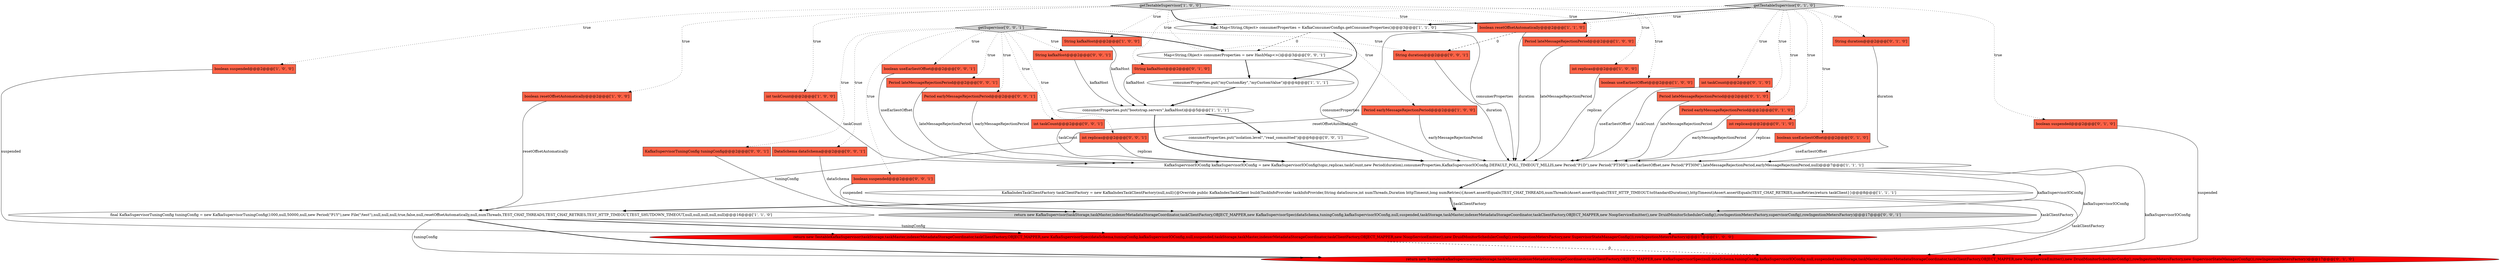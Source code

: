 digraph {
12 [style = filled, label = "Period lateMessageRejectionPeriod@@@2@@@['1', '0', '0']", fillcolor = tomato, shape = box image = "AAA0AAABBB1BBB"];
27 [style = filled, label = "int taskCount@@@2@@@['0', '0', '1']", fillcolor = tomato, shape = box image = "AAA0AAABBB3BBB"];
34 [style = filled, label = "Map<String,Object> consumerProperties = new HashMap<>()@@@3@@@['0', '0', '1']", fillcolor = white, shape = ellipse image = "AAA0AAABBB3BBB"];
7 [style = filled, label = "boolean resetOffsetAutomatically@@@2@@@['1', '0', '0']", fillcolor = tomato, shape = box image = "AAA0AAABBB1BBB"];
10 [style = filled, label = "consumerProperties.put(\"bootstrap.servers\",kafkaHost)@@@5@@@['1', '1', '1']", fillcolor = white, shape = ellipse image = "AAA0AAABBB1BBB"];
6 [style = filled, label = "final KafkaSupervisorTuningConfig tuningConfig = new KafkaSupervisorTuningConfig(1000,null,50000,null,new Period(\"P1Y\"),new File(\"/test\"),null,null,null,true,false,null,resetOffsetAutomatically,null,numThreads,TEST_CHAT_THREADS,TEST_CHAT_RETRIES,TEST_HTTP_TIMEOUT,TEST_SHUTDOWN_TIMEOUT,null,null,null,null,null)@@@16@@@['1', '1', '0']", fillcolor = white, shape = ellipse image = "AAA0AAABBB1BBB"];
17 [style = filled, label = "boolean suspended@@@2@@@['0', '1', '0']", fillcolor = tomato, shape = box image = "AAA0AAABBB2BBB"];
37 [style = filled, label = "int replicas@@@2@@@['0', '0', '1']", fillcolor = tomato, shape = box image = "AAA0AAABBB3BBB"];
19 [style = filled, label = "return new TestableKafkaSupervisor(taskStorage,taskMaster,indexerMetadataStorageCoordinator,taskClientFactory,OBJECT_MAPPER,new KafkaSupervisorSpec(null,dataSchema,tuningConfig,kafkaSupervisorIOConfig,null,suspended,taskStorage,taskMaster,indexerMetadataStorageCoordinator,taskClientFactory,OBJECT_MAPPER,new NoopServiceEmitter(),new DruidMonitorSchedulerConfig(),rowIngestionMetersFactory,new SupervisorStateManagerConfig()),rowIngestionMetersFactory)@@@17@@@['0', '1', '0']", fillcolor = red, shape = ellipse image = "AAA1AAABBB2BBB"];
29 [style = filled, label = "DataSchema dataSchema@@@2@@@['0', '0', '1']", fillcolor = tomato, shape = box image = "AAA0AAABBB3BBB"];
4 [style = filled, label = "getTestableSupervisor['1', '0', '0']", fillcolor = lightgray, shape = diamond image = "AAA0AAABBB1BBB"];
31 [style = filled, label = "boolean useEarliestOffset@@@2@@@['0', '0', '1']", fillcolor = tomato, shape = box image = "AAA0AAABBB3BBB"];
1 [style = filled, label = "String kafkaHost@@@2@@@['1', '0', '0']", fillcolor = tomato, shape = box image = "AAA0AAABBB1BBB"];
28 [style = filled, label = "Period lateMessageRejectionPeriod@@@2@@@['0', '0', '1']", fillcolor = tomato, shape = box image = "AAA0AAABBB3BBB"];
22 [style = filled, label = "String kafkaHost@@@2@@@['0', '1', '0']", fillcolor = tomato, shape = box image = "AAA0AAABBB2BBB"];
36 [style = filled, label = "getSupervisor['0', '0', '1']", fillcolor = lightgray, shape = diamond image = "AAA0AAABBB3BBB"];
26 [style = filled, label = "int taskCount@@@2@@@['0', '1', '0']", fillcolor = tomato, shape = box image = "AAA0AAABBB2BBB"];
33 [style = filled, label = "String kafkaHost@@@2@@@['0', '0', '1']", fillcolor = tomato, shape = box image = "AAA0AAABBB3BBB"];
9 [style = filled, label = "final Map<String,Object> consumerProperties = KafkaConsumerConfigs.getConsumerProperties()@@@3@@@['1', '1', '0']", fillcolor = white, shape = ellipse image = "AAA0AAABBB1BBB"];
32 [style = filled, label = "consumerProperties.put(\"isolation.level\",\"read_committed\")@@@6@@@['0', '0', '1']", fillcolor = white, shape = ellipse image = "AAA0AAABBB3BBB"];
3 [style = filled, label = "int replicas@@@2@@@['1', '0', '0']", fillcolor = tomato, shape = box image = "AAA0AAABBB1BBB"];
21 [style = filled, label = "Period lateMessageRejectionPeriod@@@2@@@['0', '1', '0']", fillcolor = tomato, shape = box image = "AAA0AAABBB2BBB"];
14 [style = filled, label = "KafkaSupervisorIOConfig kafkaSupervisorIOConfig = new KafkaSupervisorIOConfig(topic,replicas,taskCount,new Period(duration),consumerProperties,KafkaSupervisorIOConfig.DEFAULT_POLL_TIMEOUT_MILLIS,new Period(\"P1D\"),new Period(\"PT30S\"),useEarliestOffset,new Period(\"PT30M\"),lateMessageRejectionPeriod,earlyMessageRejectionPeriod,null)@@@7@@@['1', '1', '1']", fillcolor = white, shape = ellipse image = "AAA0AAABBB1BBB"];
25 [style = filled, label = "Period earlyMessageRejectionPeriod@@@2@@@['0', '1', '0']", fillcolor = tomato, shape = box image = "AAA0AAABBB2BBB"];
5 [style = filled, label = "boolean suspended@@@2@@@['1', '0', '0']", fillcolor = tomato, shape = box image = "AAA0AAABBB1BBB"];
0 [style = filled, label = "boolean useEarliestOffset@@@2@@@['1', '0', '0']", fillcolor = tomato, shape = box image = "AAA0AAABBB1BBB"];
24 [style = filled, label = "int replicas@@@2@@@['0', '1', '0']", fillcolor = tomato, shape = box image = "AAA0AAABBB2BBB"];
8 [style = filled, label = "consumerProperties.put(\"myCustomKey\",\"myCustomValue\")@@@4@@@['1', '1', '1']", fillcolor = white, shape = ellipse image = "AAA0AAABBB1BBB"];
38 [style = filled, label = "boolean suspended@@@2@@@['0', '0', '1']", fillcolor = tomato, shape = box image = "AAA0AAABBB3BBB"];
23 [style = filled, label = "getTestableSupervisor['0', '1', '0']", fillcolor = lightgray, shape = diamond image = "AAA0AAABBB2BBB"];
18 [style = filled, label = "boolean useEarliestOffset@@@2@@@['0', '1', '0']", fillcolor = tomato, shape = box image = "AAA0AAABBB2BBB"];
30 [style = filled, label = "KafkaSupervisorTuningConfig tuningConfig@@@2@@@['0', '0', '1']", fillcolor = tomato, shape = box image = "AAA0AAABBB3BBB"];
40 [style = filled, label = "String duration@@@2@@@['0', '0', '1']", fillcolor = tomato, shape = box image = "AAA0AAABBB3BBB"];
11 [style = filled, label = "return new TestableKafkaSupervisor(taskStorage,taskMaster,indexerMetadataStorageCoordinator,taskClientFactory,OBJECT_MAPPER,new KafkaSupervisorSpec(dataSchema,tuningConfig,kafkaSupervisorIOConfig,null,suspended,taskStorage,taskMaster,indexerMetadataStorageCoordinator,taskClientFactory,OBJECT_MAPPER,new NoopServiceEmitter(),new DruidMonitorSchedulerConfig(),rowIngestionMetersFactory,new SupervisorStateManagerConfig()),rowIngestionMetersFactory)@@@17@@@['1', '0', '0']", fillcolor = red, shape = ellipse image = "AAA1AAABBB1BBB"];
15 [style = filled, label = "int taskCount@@@2@@@['1', '0', '0']", fillcolor = tomato, shape = box image = "AAA0AAABBB1BBB"];
16 [style = filled, label = "boolean resetOffsetAutomatically@@@2@@@['1', '1', '0']", fillcolor = tomato, shape = box image = "AAA0AAABBB1BBB"];
35 [style = filled, label = "Period earlyMessageRejectionPeriod@@@2@@@['0', '0', '1']", fillcolor = tomato, shape = box image = "AAA0AAABBB3BBB"];
13 [style = filled, label = "Period earlyMessageRejectionPeriod@@@2@@@['1', '0', '0']", fillcolor = tomato, shape = box image = "AAA0AAABBB1BBB"];
20 [style = filled, label = "String duration@@@2@@@['0', '1', '0']", fillcolor = tomato, shape = box image = "AAA0AAABBB2BBB"];
2 [style = filled, label = "KafkaIndexTaskClientFactory taskClientFactory = new KafkaIndexTaskClientFactory(null,null){@Override public KafkaIndexTaskClient build(TaskInfoProvider taskInfoProvider,String dataSource,int numThreads,Duration httpTimeout,long numRetries){Assert.assertEquals(TEST_CHAT_THREADS,numThreads)Assert.assertEquals(TEST_HTTP_TIMEOUT.toStandardDuration(),httpTimeout)Assert.assertEquals(TEST_CHAT_RETRIES,numRetries)return taskClient}}@@@8@@@['1', '1', '1']", fillcolor = white, shape = ellipse image = "AAA0AAABBB1BBB"];
39 [style = filled, label = "return new KafkaSupervisor(taskStorage,taskMaster,indexerMetadataStorageCoordinator,taskClientFactory,OBJECT_MAPPER,new KafkaSupervisorSpec(dataSchema,tuningConfig,kafkaSupervisorIOConfig,null,suspended,taskStorage,taskMaster,indexerMetadataStorageCoordinator,taskClientFactory,OBJECT_MAPPER,new NoopServiceEmitter(),new DruidMonitorSchedulerConfig(),rowIngestionMetersFactory,supervisorConfig),rowIngestionMetersFactory)@@@17@@@['0', '0', '1']", fillcolor = lightgray, shape = ellipse image = "AAA0AAABBB3BBB"];
28->14 [style = solid, label="lateMessageRejectionPeriod"];
23->16 [style = dotted, label="true"];
4->9 [style = bold, label=""];
9->14 [style = solid, label="consumerProperties"];
40->14 [style = solid, label="duration"];
8->10 [style = bold, label=""];
4->5 [style = dotted, label="true"];
6->19 [style = solid, label="tuningConfig"];
0->14 [style = solid, label="useEarliestOffset"];
21->14 [style = solid, label="lateMessageRejectionPeriod"];
16->6 [style = solid, label="resetOffsetAutomatically"];
36->27 [style = dotted, label="true"];
2->19 [style = solid, label="taskClientFactory"];
18->14 [style = solid, label="useEarliestOffset"];
16->14 [style = solid, label="duration"];
36->34 [style = bold, label=""];
10->14 [style = bold, label=""];
31->14 [style = solid, label="useEarliestOffset"];
4->1 [style = dotted, label="true"];
2->6 [style = bold, label=""];
23->22 [style = dotted, label="true"];
20->14 [style = solid, label="duration"];
4->0 [style = dotted, label="true"];
22->10 [style = solid, label="kafkaHost"];
2->39 [style = solid, label="taskClientFactory"];
23->21 [style = dotted, label="true"];
4->7 [style = dotted, label="true"];
32->14 [style = bold, label=""];
10->32 [style = bold, label=""];
25->14 [style = solid, label="earlyMessageRejectionPeriod"];
3->14 [style = solid, label="replicas"];
6->19 [style = bold, label=""];
4->15 [style = dotted, label="true"];
34->8 [style = bold, label=""];
14->11 [style = solid, label="kafkaSupervisorIOConfig"];
36->40 [style = dotted, label="true"];
36->28 [style = dotted, label="true"];
9->8 [style = bold, label=""];
36->38 [style = dotted, label="true"];
36->37 [style = dotted, label="true"];
34->14 [style = solid, label="consumerProperties"];
1->10 [style = solid, label="kafkaHost"];
13->14 [style = solid, label="earlyMessageRejectionPeriod"];
37->14 [style = solid, label="replicas"];
6->11 [style = solid, label="tuningConfig"];
36->31 [style = dotted, label="true"];
9->34 [style = dashed, label="0"];
14->19 [style = solid, label="kafkaSupervisorIOConfig"];
5->11 [style = solid, label="suspended"];
2->39 [style = bold, label=""];
4->13 [style = dotted, label="true"];
23->20 [style = dotted, label="true"];
12->14 [style = solid, label="lateMessageRejectionPeriod"];
23->26 [style = dotted, label="true"];
4->3 [style = dotted, label="true"];
23->18 [style = dotted, label="true"];
36->30 [style = dotted, label="true"];
11->19 [style = dashed, label="0"];
17->19 [style = solid, label="suspended"];
2->11 [style = solid, label="taskClientFactory"];
29->39 [style = solid, label="dataSchema"];
27->14 [style = solid, label="taskCount"];
6->11 [style = bold, label=""];
24->14 [style = solid, label="replicas"];
33->10 [style = solid, label="kafkaHost"];
30->39 [style = solid, label="tuningConfig"];
14->2 [style = bold, label=""];
4->16 [style = dotted, label="true"];
36->29 [style = dotted, label="true"];
14->39 [style = solid, label="kafkaSupervisorIOConfig"];
36->35 [style = dotted, label="true"];
35->14 [style = solid, label="earlyMessageRejectionPeriod"];
7->6 [style = solid, label="resetOffsetAutomatically"];
4->12 [style = dotted, label="true"];
23->17 [style = dotted, label="true"];
38->39 [style = solid, label="suspended"];
23->9 [style = bold, label=""];
23->24 [style = dotted, label="true"];
23->25 [style = dotted, label="true"];
15->14 [style = solid, label="taskCount"];
16->40 [style = dashed, label="0"];
26->14 [style = solid, label="taskCount"];
36->33 [style = dotted, label="true"];
}

